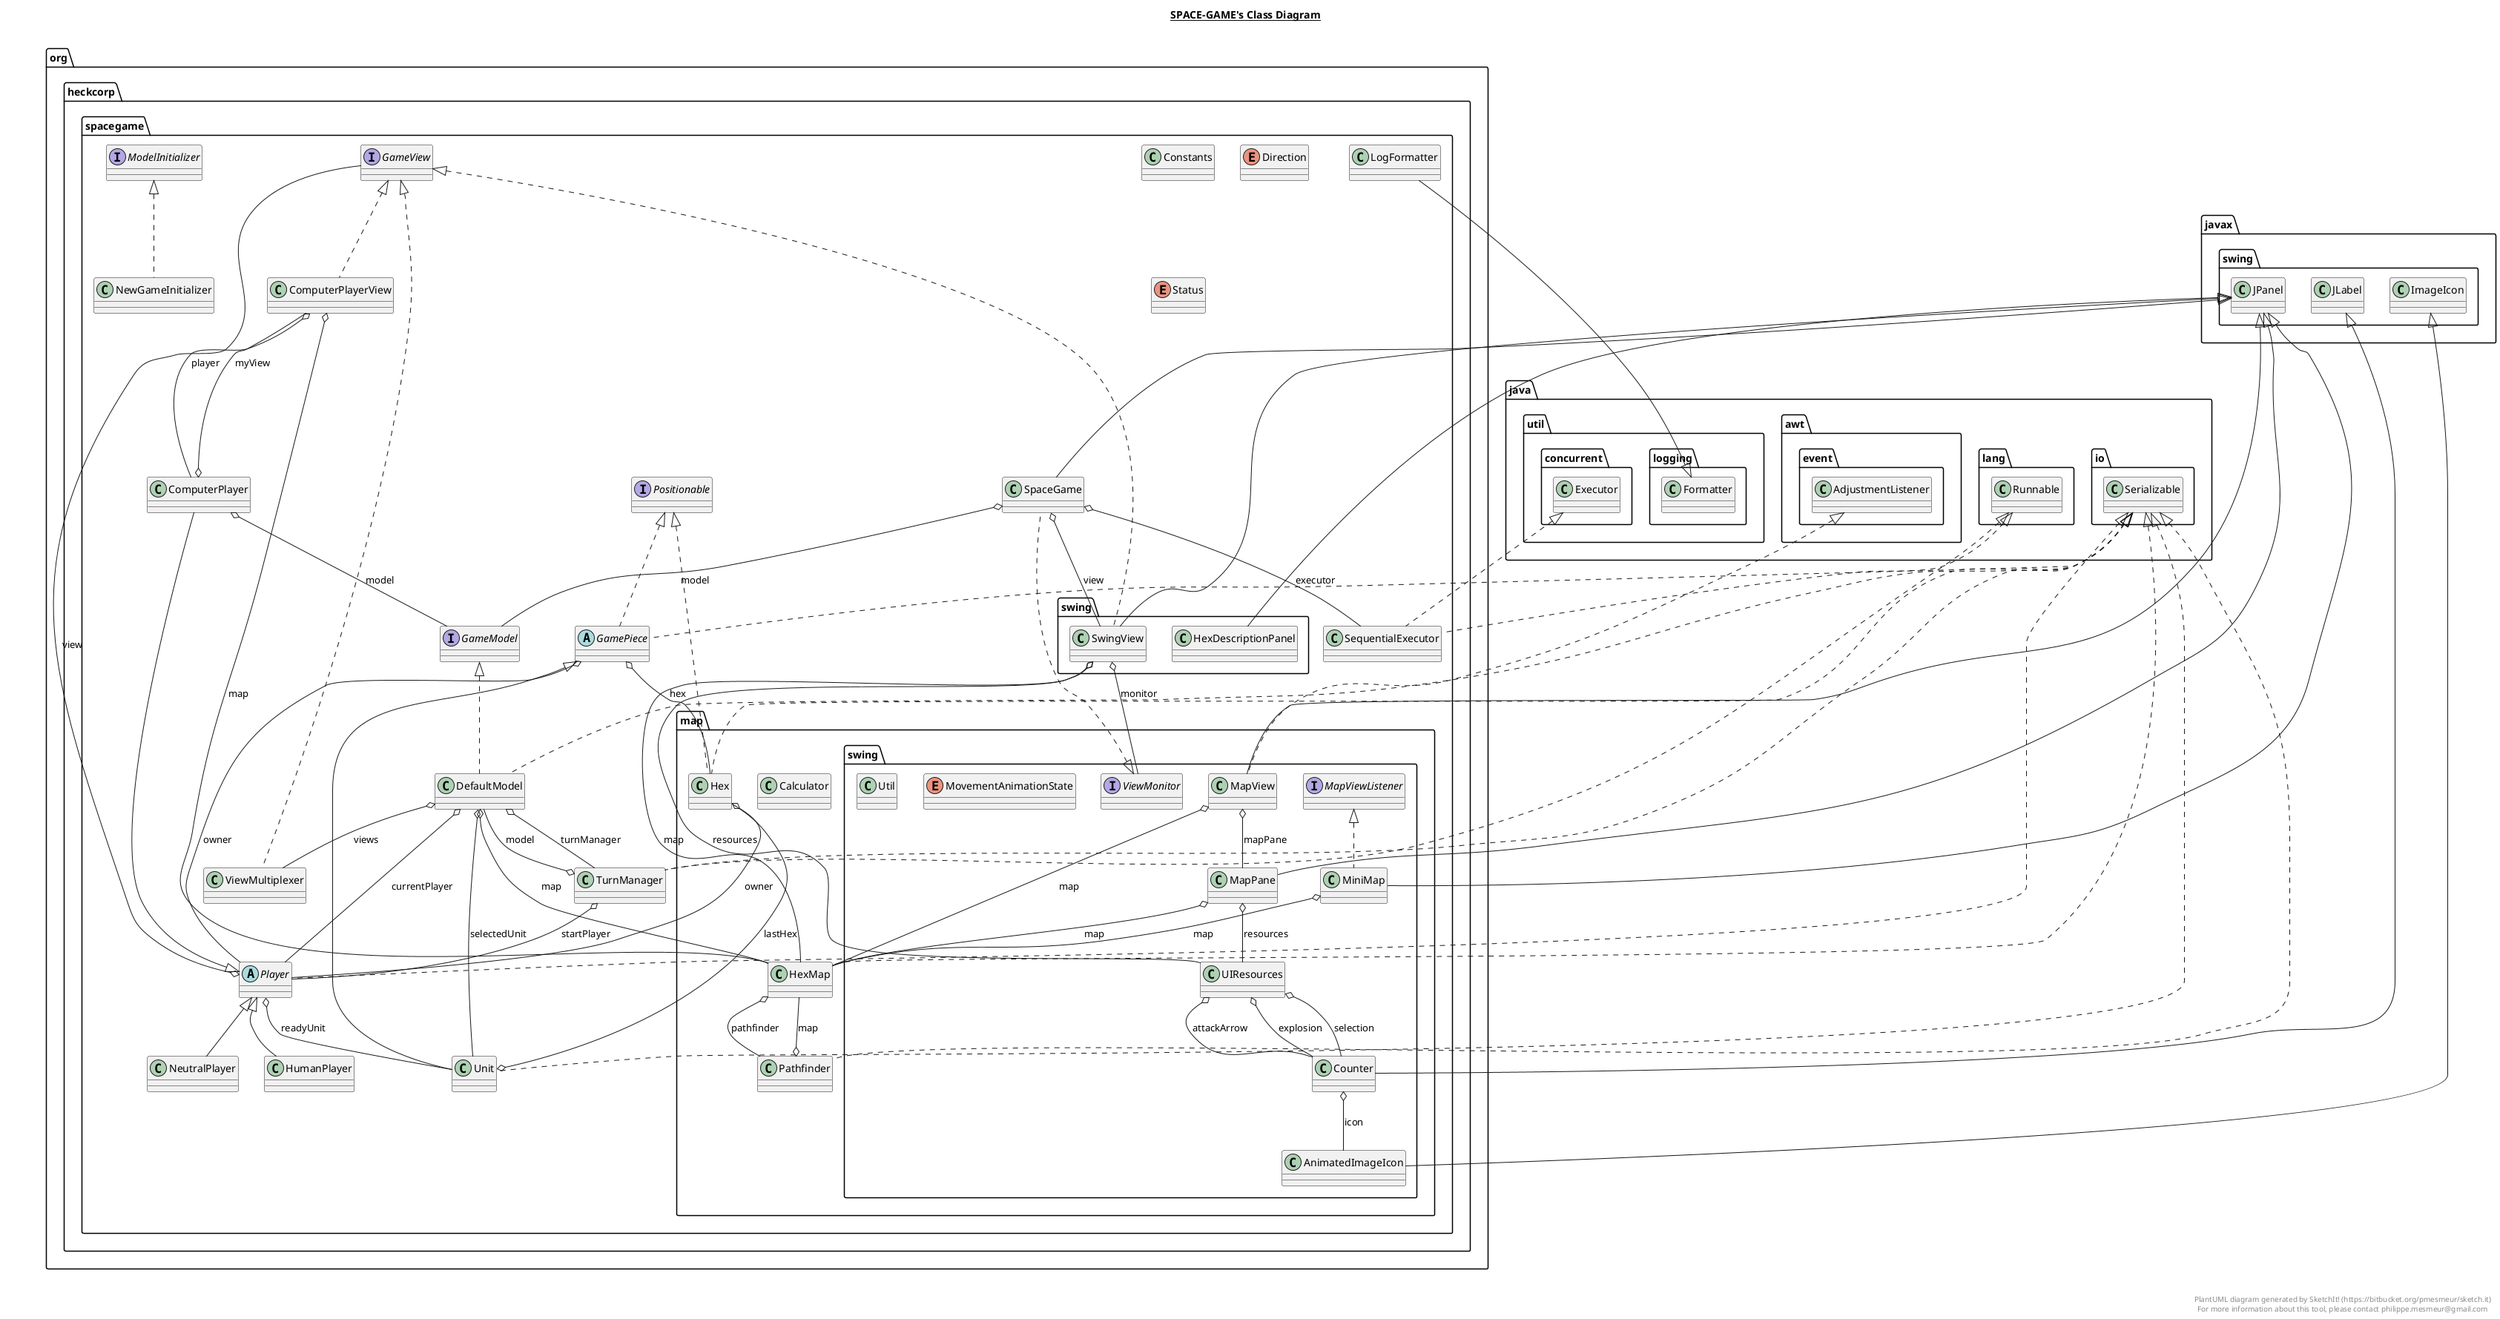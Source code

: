 @startuml

title __SPACE-GAME's Class Diagram__\n

  namespace org.heckcorp.spacegame {
    class org.heckcorp.spacegame.ComputerPlayer {
    }
  }
  

  namespace org.heckcorp.spacegame {
    class org.heckcorp.spacegame.ComputerPlayerView {
    }
  }
  

  namespace org.heckcorp.spacegame {
    class org.heckcorp.spacegame.Constants {
    }
  }
  

  namespace org.heckcorp.spacegame {
    class org.heckcorp.spacegame.DefaultModel {
    }
  }
  

  namespace org.heckcorp.spacegame {
    enum Direction {
    }
  }
  

  namespace org.heckcorp.spacegame {
    interface org.heckcorp.spacegame.GameModel {
    }
  }
  

  namespace org.heckcorp.spacegame {
    abstract class org.heckcorp.spacegame.GamePiece {
    }
  }
  

  namespace org.heckcorp.spacegame {
    interface org.heckcorp.spacegame.GameView {
    }
  }
  

  namespace org.heckcorp.spacegame {
    class org.heckcorp.spacegame.HumanPlayer {
    }
  }
  

  namespace org.heckcorp.spacegame {
    class org.heckcorp.spacegame.LogFormatter {
    }
  }
  

  namespace org.heckcorp.spacegame {
    interface org.heckcorp.spacegame.ModelInitializer {
    }
  }
  

  namespace org.heckcorp.spacegame {
    class org.heckcorp.spacegame.NeutralPlayer {
    }
  }
  

  namespace org.heckcorp.spacegame {
    class org.heckcorp.spacegame.NewGameInitializer {
    }
  }
  

  namespace org.heckcorp.spacegame {
    abstract class org.heckcorp.spacegame.Player {
    }
  }
  

  namespace org.heckcorp.spacegame {
    interface org.heckcorp.spacegame.Positionable {
    }
  }
  

  namespace org.heckcorp.spacegame {
    class org.heckcorp.spacegame.SequentialExecutor {
    }
  }
  

  namespace org.heckcorp.spacegame {
    class org.heckcorp.spacegame.SpaceGame {
    }
  }
  

  namespace org.heckcorp.spacegame {
    enum Status {
    }
  }
  

  namespace org.heckcorp.spacegame {
    class org.heckcorp.spacegame.TurnManager {
    }
  }
  

  namespace org.heckcorp.spacegame {
    class org.heckcorp.spacegame.Unit {
    }
  }
  

  namespace org.heckcorp.spacegame {
    class org.heckcorp.spacegame.ViewMultiplexer {
    }
  }
  

  namespace org.heckcorp.spacegame {
    namespace map {
      class org.heckcorp.spacegame.map.Calculator {
      }
    }
  }
  

  namespace org.heckcorp.spacegame {
    namespace map {
      class org.heckcorp.spacegame.map.Hex {
      }
    }
  }
  

  namespace org.heckcorp.spacegame {
    namespace map {
      class org.heckcorp.spacegame.map.HexMap {
      }
    }
  }
  

  namespace org.heckcorp.spacegame {
    namespace map {
      class org.heckcorp.spacegame.map.Pathfinder {
      }
    }
  }
  

  namespace org.heckcorp.spacegame {
    namespace map {
      namespace swing {
        class org.heckcorp.spacegame.map.swing.AnimatedImageIcon {
        }
      }
    }
  }
  

  namespace org.heckcorp.spacegame {
    namespace map {
      namespace swing {
        class org.heckcorp.spacegame.map.swing.Counter {
        }
      }
    }
  }
  

  namespace org.heckcorp.spacegame {
    namespace map {
      namespace swing {
        class org.heckcorp.spacegame.map.swing.MapPane {
        }
      }
    }
  }
  

  namespace org.heckcorp.spacegame {
    namespace map {
      namespace swing {
        class org.heckcorp.spacegame.map.swing.MapView {
        }
      }
    }
  }
  

  namespace org.heckcorp.spacegame {
    namespace map {
      namespace swing {
        interface org.heckcorp.spacegame.map.swing.MapViewListener {
        }
      }
    }
  }
  

  namespace org.heckcorp.spacegame {
    namespace map {
      namespace swing {
        class org.heckcorp.spacegame.map.swing.MiniMap {
        }
      }
    }
  }
  

  namespace org.heckcorp.spacegame {
    namespace map {
      namespace swing {
        enum MovementAnimationState {
        }
      }
    }
  }
  

  namespace org.heckcorp.spacegame {
    namespace map {
      namespace swing {
        class org.heckcorp.spacegame.map.swing.UIResources {
        }
      }
    }
  }
  

  namespace org.heckcorp.spacegame {
    namespace map {
      namespace swing {
        class org.heckcorp.spacegame.map.swing.Util {
        }
      }
    }
  }
  

  namespace org.heckcorp.spacegame {
    namespace map {
      namespace swing {
        interface org.heckcorp.spacegame.map.swing.ViewMonitor {
        }
      }
    }
  }
  

  namespace org.heckcorp.spacegame {
    namespace swing {
      class org.heckcorp.spacegame.swing.HexDescriptionPanel {
      }
    }
  }
  

  namespace org.heckcorp.spacegame {
    namespace swing {
      class org.heckcorp.spacegame.swing.SwingView {
      }
    }
  }
  

  org.heckcorp.spacegame.ComputerPlayer -up-|> org.heckcorp.spacegame.Player
  org.heckcorp.spacegame.ComputerPlayer o-- org.heckcorp.spacegame.GameModel : model
  org.heckcorp.spacegame.ComputerPlayer o-- org.heckcorp.spacegame.ComputerPlayerView : myView
  org.heckcorp.spacegame.ComputerPlayerView .up.|> org.heckcorp.spacegame.GameView
  org.heckcorp.spacegame.ComputerPlayerView o-- org.heckcorp.spacegame.map.HexMap : map
  org.heckcorp.spacegame.ComputerPlayerView o-- org.heckcorp.spacegame.ComputerPlayer : player
  org.heckcorp.spacegame.DefaultModel .up.|> java.io.Serializable
  org.heckcorp.spacegame.DefaultModel .up.|> org.heckcorp.spacegame.GameModel
  org.heckcorp.spacegame.DefaultModel o-- org.heckcorp.spacegame.Player : currentPlayer
  org.heckcorp.spacegame.DefaultModel o-- org.heckcorp.spacegame.DefaultModel.GameStateManager : gameStateManager
  org.heckcorp.spacegame.DefaultModel o-- org.heckcorp.spacegame.map.HexMap : map
  org.heckcorp.spacegame.DefaultModel o-- org.heckcorp.spacegame.Unit : selectedUnit
  org.heckcorp.spacegame.DefaultModel o-- org.heckcorp.spacegame.TurnManager : turnManager
  org.heckcorp.spacegame.DefaultModel o-- org.heckcorp.spacegame.ViewMultiplexer : views
  org.heckcorp.spacegame.GamePiece .up.|> java.io.Serializable
  org.heckcorp.spacegame.GamePiece .up.|> org.heckcorp.spacegame.Positionable
  org.heckcorp.spacegame.GamePiece o-- org.heckcorp.spacegame.map.Hex : hex
  org.heckcorp.spacegame.GamePiece o-- org.heckcorp.spacegame.Player : owner
  org.heckcorp.spacegame.HumanPlayer -up-|> org.heckcorp.spacegame.Player
  org.heckcorp.spacegame.LogFormatter -up-|> java.util.logging.Formatter
  org.heckcorp.spacegame.NeutralPlayer -up-|> org.heckcorp.spacegame.Player
  org.heckcorp.spacegame.NewGameInitializer .up.|> org.heckcorp.spacegame.ModelInitializer
  org.heckcorp.spacegame.Player .up.|> java.io.Serializable
  org.heckcorp.spacegame.Player o-- org.heckcorp.spacegame.GameView : view
  org.heckcorp.spacegame.Player o-- org.heckcorp.spacegame.Unit : readyUnit
  org.heckcorp.spacegame.SequentialExecutor .up.|> java.lang.Runnable
  org.heckcorp.spacegame.SequentialExecutor .up.|> java.util.concurrent.Executor
  org.heckcorp.spacegame.SpaceGame .up.|> org.heckcorp.spacegame.map.swing.ViewMonitor
  org.heckcorp.spacegame.SpaceGame -up-|> javax.swing.JPanel
  org.heckcorp.spacegame.SpaceGame o-- org.heckcorp.spacegame.SequentialExecutor : executor
  org.heckcorp.spacegame.SpaceGame o-- org.heckcorp.spacegame.GameModel : model
  org.heckcorp.spacegame.SpaceGame o-- org.heckcorp.spacegame.swing.SwingView : view
  org.heckcorp.spacegame.TurnManager .up.|> java.io.Serializable
  org.heckcorp.spacegame.TurnManager .up.|> java.lang.Runnable
  org.heckcorp.spacegame.TurnManager o-- org.heckcorp.spacegame.DefaultModel : model
  org.heckcorp.spacegame.TurnManager o-- org.heckcorp.spacegame.Player : startPlayer
  org.heckcorp.spacegame.Unit .up.|> java.io.Serializable
  org.heckcorp.spacegame.Unit -up-|> org.heckcorp.spacegame.GamePiece
  org.heckcorp.spacegame.Unit o-- org.heckcorp.spacegame.Unit.Health : health
  org.heckcorp.spacegame.Unit o-- org.heckcorp.spacegame.map.Hex : lastHex
  org.heckcorp.spacegame.Unit o-- org.heckcorp.spacegame.Unit.Type : type
  org.heckcorp.spacegame.ViewMultiplexer .up.|> org.heckcorp.spacegame.GameView
  org.heckcorp.spacegame.map.Hex .up.|> java.io.Serializable
  org.heckcorp.spacegame.map.Hex .up.|> org.heckcorp.spacegame.Positionable
  org.heckcorp.spacegame.map.Hex o-- org.heckcorp.spacegame.Player : owner
  org.heckcorp.spacegame.map.HexMap .up.|> java.io.Serializable
  org.heckcorp.spacegame.map.HexMap o-- org.heckcorp.spacegame.map.Pathfinder : pathfinder
  org.heckcorp.spacegame.map.Pathfinder .up.|> java.io.Serializable
  org.heckcorp.spacegame.map.Pathfinder o-- org.heckcorp.spacegame.map.HexMap : map
  org.heckcorp.spacegame.map.swing.AnimatedImageIcon -up-|> javax.swing.ImageIcon
  org.heckcorp.spacegame.map.swing.Counter -up-|> javax.swing.JLabel
  org.heckcorp.spacegame.map.swing.Counter o-- org.heckcorp.spacegame.map.swing.AnimatedImageIcon : icon
  org.heckcorp.spacegame.map.swing.MapPane -up-|> javax.swing.JPanel
  org.heckcorp.spacegame.map.swing.MapPane o-- org.heckcorp.spacegame.map.HexMap : map
  org.heckcorp.spacegame.map.swing.MapPane o-- org.heckcorp.spacegame.map.swing.UIResources : resources
  org.heckcorp.spacegame.map.swing.MapView .up.|> java.awt.event.AdjustmentListener
  org.heckcorp.spacegame.map.swing.MapView -up-|> javax.swing.JPanel
  org.heckcorp.spacegame.map.swing.MapView o-- org.heckcorp.spacegame.map.HexMap : map
  org.heckcorp.spacegame.map.swing.MapView o-- org.heckcorp.spacegame.map.swing.MapPane : mapPane
  org.heckcorp.spacegame.map.swing.MiniMap .up.|> org.heckcorp.spacegame.map.swing.MapViewListener
  org.heckcorp.spacegame.map.swing.MiniMap -up-|> javax.swing.JPanel
  org.heckcorp.spacegame.map.swing.MiniMap o-- org.heckcorp.spacegame.map.HexMap : map
  org.heckcorp.spacegame.map.swing.UIResources o-- org.heckcorp.spacegame.map.swing.Counter : attackArrow
  org.heckcorp.spacegame.map.swing.UIResources o-- org.heckcorp.spacegame.map.swing.Counter : explosion
  org.heckcorp.spacegame.map.swing.UIResources o-- org.heckcorp.spacegame.map.swing.Counter : selection
  org.heckcorp.spacegame.swing.HexDescriptionPanel -up-|> javax.swing.JPanel
  org.heckcorp.spacegame.swing.HexDescriptionPanel o-- org.heckcorp.spacegame.swing.SwingView.UIManager : uiManager
  org.heckcorp.spacegame.swing.SwingView .up.|> org.heckcorp.spacegame.GameView
  org.heckcorp.spacegame.swing.SwingView -up-|> javax.swing.JPanel
  org.heckcorp.spacegame.swing.SwingView o-- org.heckcorp.spacegame.swing.SwingView.ViewDataManager : dataManager
  org.heckcorp.spacegame.swing.SwingView o-- org.heckcorp.spacegame.swing.SwingView.DisplayManager : displayManager
  org.heckcorp.spacegame.swing.SwingView o-- org.heckcorp.spacegame.map.HexMap : map
  org.heckcorp.spacegame.swing.SwingView o-- org.heckcorp.spacegame.map.swing.ViewMonitor : monitor
  org.heckcorp.spacegame.swing.SwingView o-- org.heckcorp.spacegame.map.swing.UIResources : resources
  org.heckcorp.spacegame.swing.SwingView o-- org.heckcorp.spacegame.swing.SwingView.UIManager : uiManager


right footer


PlantUML diagram generated by SketchIt! (https://bitbucket.org/pmesmeur/sketch.it)
For more information about this tool, please contact philippe.mesmeur@gmail.com
endfooter

@enduml
